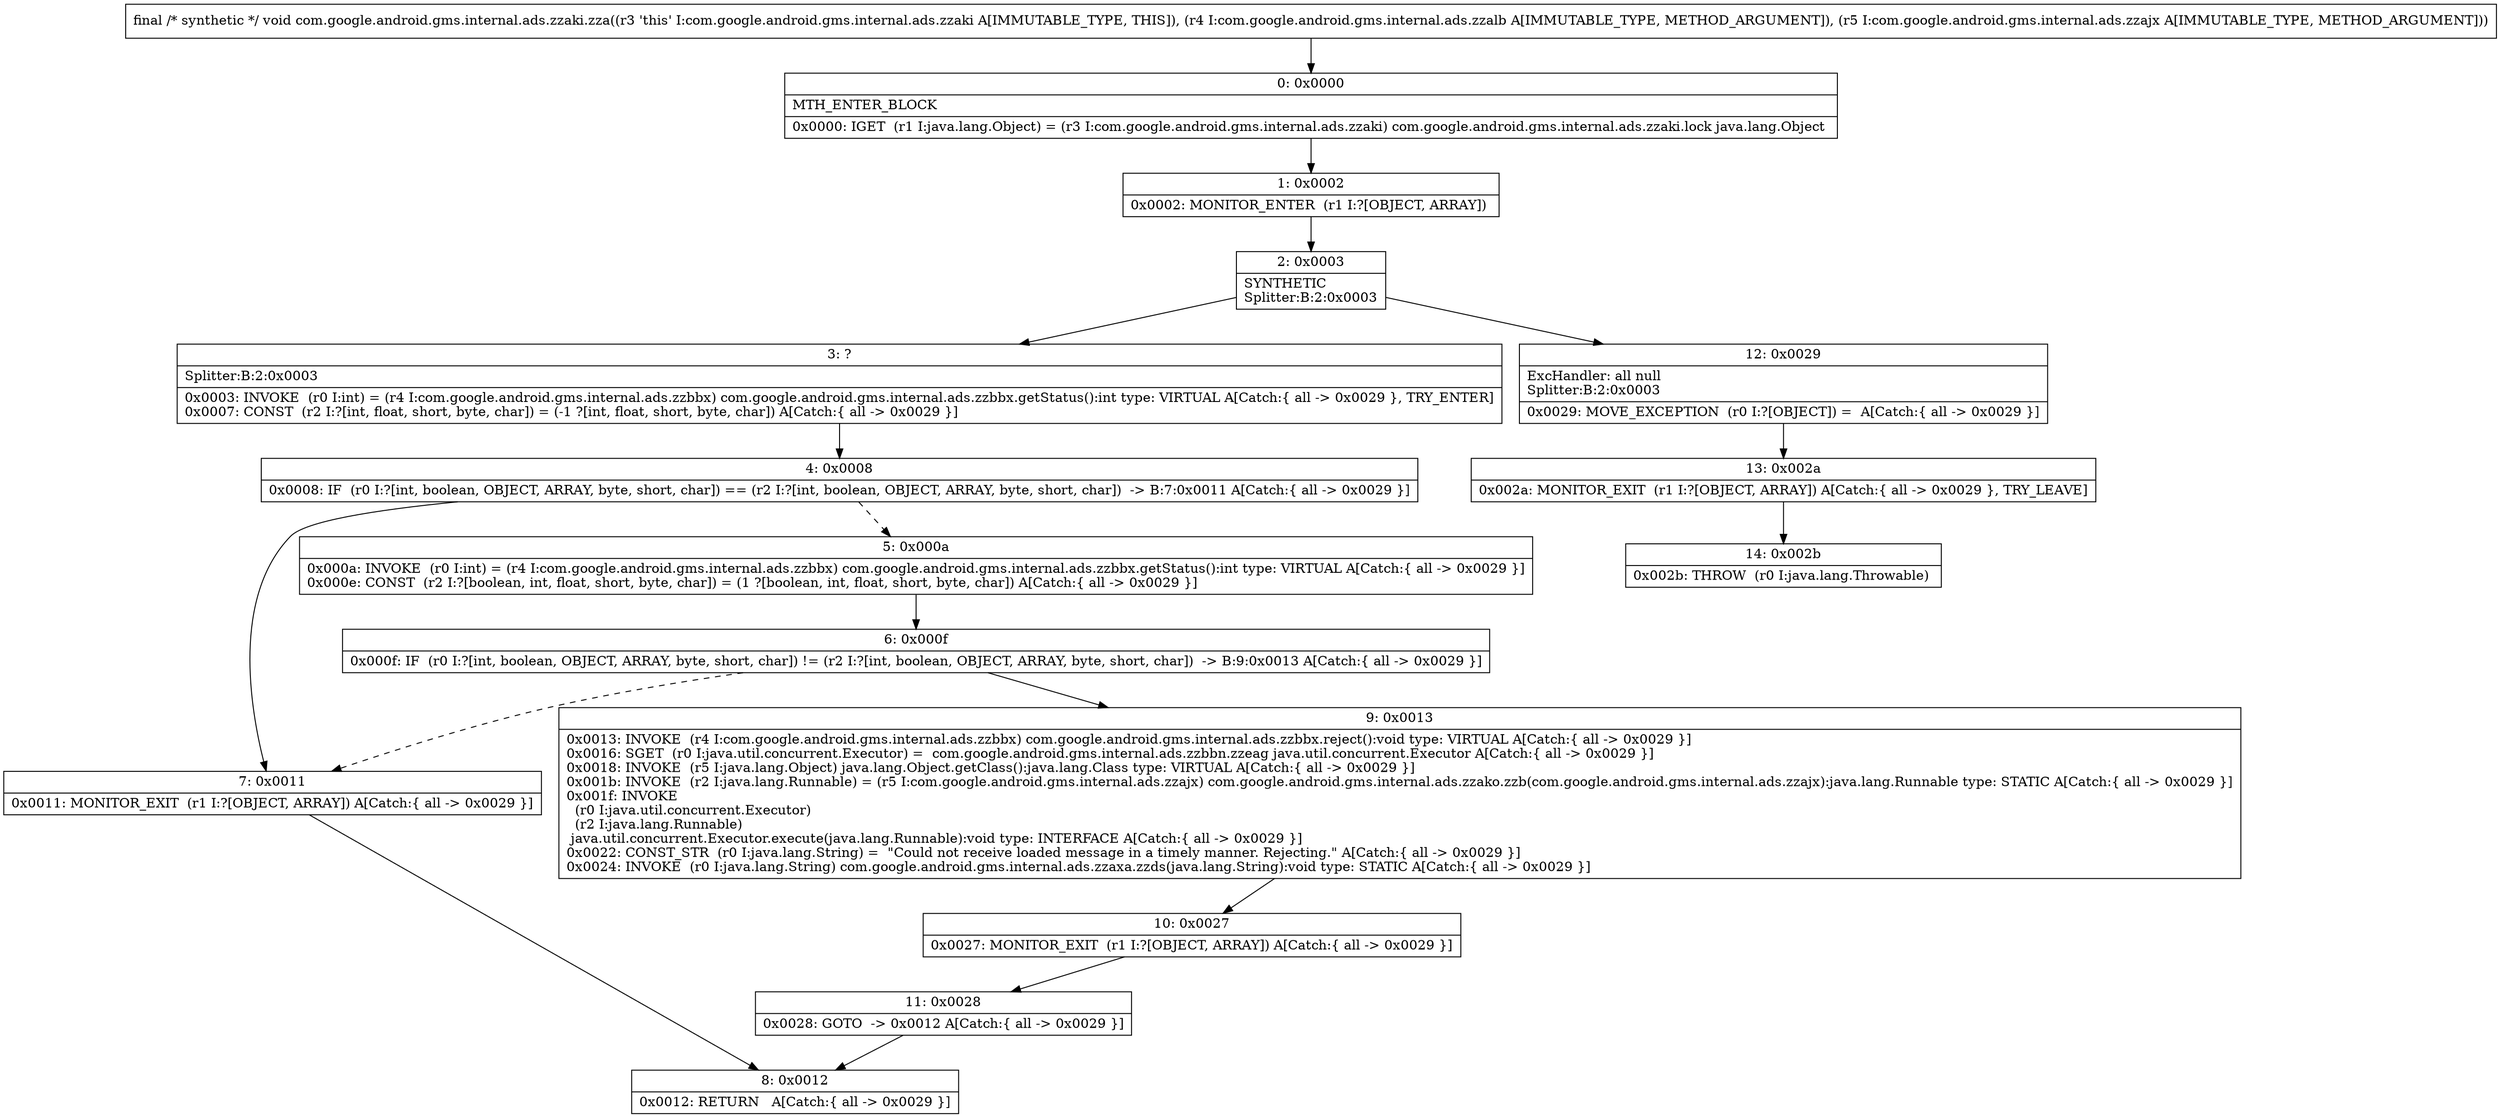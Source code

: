 digraph "CFG forcom.google.android.gms.internal.ads.zzaki.zza(Lcom\/google\/android\/gms\/internal\/ads\/zzalb;Lcom\/google\/android\/gms\/internal\/ads\/zzajx;)V" {
Node_0 [shape=record,label="{0\:\ 0x0000|MTH_ENTER_BLOCK\l|0x0000: IGET  (r1 I:java.lang.Object) = (r3 I:com.google.android.gms.internal.ads.zzaki) com.google.android.gms.internal.ads.zzaki.lock java.lang.Object \l}"];
Node_1 [shape=record,label="{1\:\ 0x0002|0x0002: MONITOR_ENTER  (r1 I:?[OBJECT, ARRAY]) \l}"];
Node_2 [shape=record,label="{2\:\ 0x0003|SYNTHETIC\lSplitter:B:2:0x0003\l}"];
Node_3 [shape=record,label="{3\:\ ?|Splitter:B:2:0x0003\l|0x0003: INVOKE  (r0 I:int) = (r4 I:com.google.android.gms.internal.ads.zzbbx) com.google.android.gms.internal.ads.zzbbx.getStatus():int type: VIRTUAL A[Catch:\{ all \-\> 0x0029 \}, TRY_ENTER]\l0x0007: CONST  (r2 I:?[int, float, short, byte, char]) = (\-1 ?[int, float, short, byte, char]) A[Catch:\{ all \-\> 0x0029 \}]\l}"];
Node_4 [shape=record,label="{4\:\ 0x0008|0x0008: IF  (r0 I:?[int, boolean, OBJECT, ARRAY, byte, short, char]) == (r2 I:?[int, boolean, OBJECT, ARRAY, byte, short, char])  \-\> B:7:0x0011 A[Catch:\{ all \-\> 0x0029 \}]\l}"];
Node_5 [shape=record,label="{5\:\ 0x000a|0x000a: INVOKE  (r0 I:int) = (r4 I:com.google.android.gms.internal.ads.zzbbx) com.google.android.gms.internal.ads.zzbbx.getStatus():int type: VIRTUAL A[Catch:\{ all \-\> 0x0029 \}]\l0x000e: CONST  (r2 I:?[boolean, int, float, short, byte, char]) = (1 ?[boolean, int, float, short, byte, char]) A[Catch:\{ all \-\> 0x0029 \}]\l}"];
Node_6 [shape=record,label="{6\:\ 0x000f|0x000f: IF  (r0 I:?[int, boolean, OBJECT, ARRAY, byte, short, char]) != (r2 I:?[int, boolean, OBJECT, ARRAY, byte, short, char])  \-\> B:9:0x0013 A[Catch:\{ all \-\> 0x0029 \}]\l}"];
Node_7 [shape=record,label="{7\:\ 0x0011|0x0011: MONITOR_EXIT  (r1 I:?[OBJECT, ARRAY]) A[Catch:\{ all \-\> 0x0029 \}]\l}"];
Node_8 [shape=record,label="{8\:\ 0x0012|0x0012: RETURN   A[Catch:\{ all \-\> 0x0029 \}]\l}"];
Node_9 [shape=record,label="{9\:\ 0x0013|0x0013: INVOKE  (r4 I:com.google.android.gms.internal.ads.zzbbx) com.google.android.gms.internal.ads.zzbbx.reject():void type: VIRTUAL A[Catch:\{ all \-\> 0x0029 \}]\l0x0016: SGET  (r0 I:java.util.concurrent.Executor) =  com.google.android.gms.internal.ads.zzbbn.zzeag java.util.concurrent.Executor A[Catch:\{ all \-\> 0x0029 \}]\l0x0018: INVOKE  (r5 I:java.lang.Object) java.lang.Object.getClass():java.lang.Class type: VIRTUAL A[Catch:\{ all \-\> 0x0029 \}]\l0x001b: INVOKE  (r2 I:java.lang.Runnable) = (r5 I:com.google.android.gms.internal.ads.zzajx) com.google.android.gms.internal.ads.zzako.zzb(com.google.android.gms.internal.ads.zzajx):java.lang.Runnable type: STATIC A[Catch:\{ all \-\> 0x0029 \}]\l0x001f: INVOKE  \l  (r0 I:java.util.concurrent.Executor)\l  (r2 I:java.lang.Runnable)\l java.util.concurrent.Executor.execute(java.lang.Runnable):void type: INTERFACE A[Catch:\{ all \-\> 0x0029 \}]\l0x0022: CONST_STR  (r0 I:java.lang.String) =  \"Could not receive loaded message in a timely manner. Rejecting.\" A[Catch:\{ all \-\> 0x0029 \}]\l0x0024: INVOKE  (r0 I:java.lang.String) com.google.android.gms.internal.ads.zzaxa.zzds(java.lang.String):void type: STATIC A[Catch:\{ all \-\> 0x0029 \}]\l}"];
Node_10 [shape=record,label="{10\:\ 0x0027|0x0027: MONITOR_EXIT  (r1 I:?[OBJECT, ARRAY]) A[Catch:\{ all \-\> 0x0029 \}]\l}"];
Node_11 [shape=record,label="{11\:\ 0x0028|0x0028: GOTO  \-\> 0x0012 A[Catch:\{ all \-\> 0x0029 \}]\l}"];
Node_12 [shape=record,label="{12\:\ 0x0029|ExcHandler: all null\lSplitter:B:2:0x0003\l|0x0029: MOVE_EXCEPTION  (r0 I:?[OBJECT]) =  A[Catch:\{ all \-\> 0x0029 \}]\l}"];
Node_13 [shape=record,label="{13\:\ 0x002a|0x002a: MONITOR_EXIT  (r1 I:?[OBJECT, ARRAY]) A[Catch:\{ all \-\> 0x0029 \}, TRY_LEAVE]\l}"];
Node_14 [shape=record,label="{14\:\ 0x002b|0x002b: THROW  (r0 I:java.lang.Throwable) \l}"];
MethodNode[shape=record,label="{final \/* synthetic *\/ void com.google.android.gms.internal.ads.zzaki.zza((r3 'this' I:com.google.android.gms.internal.ads.zzaki A[IMMUTABLE_TYPE, THIS]), (r4 I:com.google.android.gms.internal.ads.zzalb A[IMMUTABLE_TYPE, METHOD_ARGUMENT]), (r5 I:com.google.android.gms.internal.ads.zzajx A[IMMUTABLE_TYPE, METHOD_ARGUMENT])) }"];
MethodNode -> Node_0;
Node_0 -> Node_1;
Node_1 -> Node_2;
Node_2 -> Node_3;
Node_2 -> Node_12;
Node_3 -> Node_4;
Node_4 -> Node_5[style=dashed];
Node_4 -> Node_7;
Node_5 -> Node_6;
Node_6 -> Node_7[style=dashed];
Node_6 -> Node_9;
Node_7 -> Node_8;
Node_9 -> Node_10;
Node_10 -> Node_11;
Node_11 -> Node_8;
Node_12 -> Node_13;
Node_13 -> Node_14;
}

